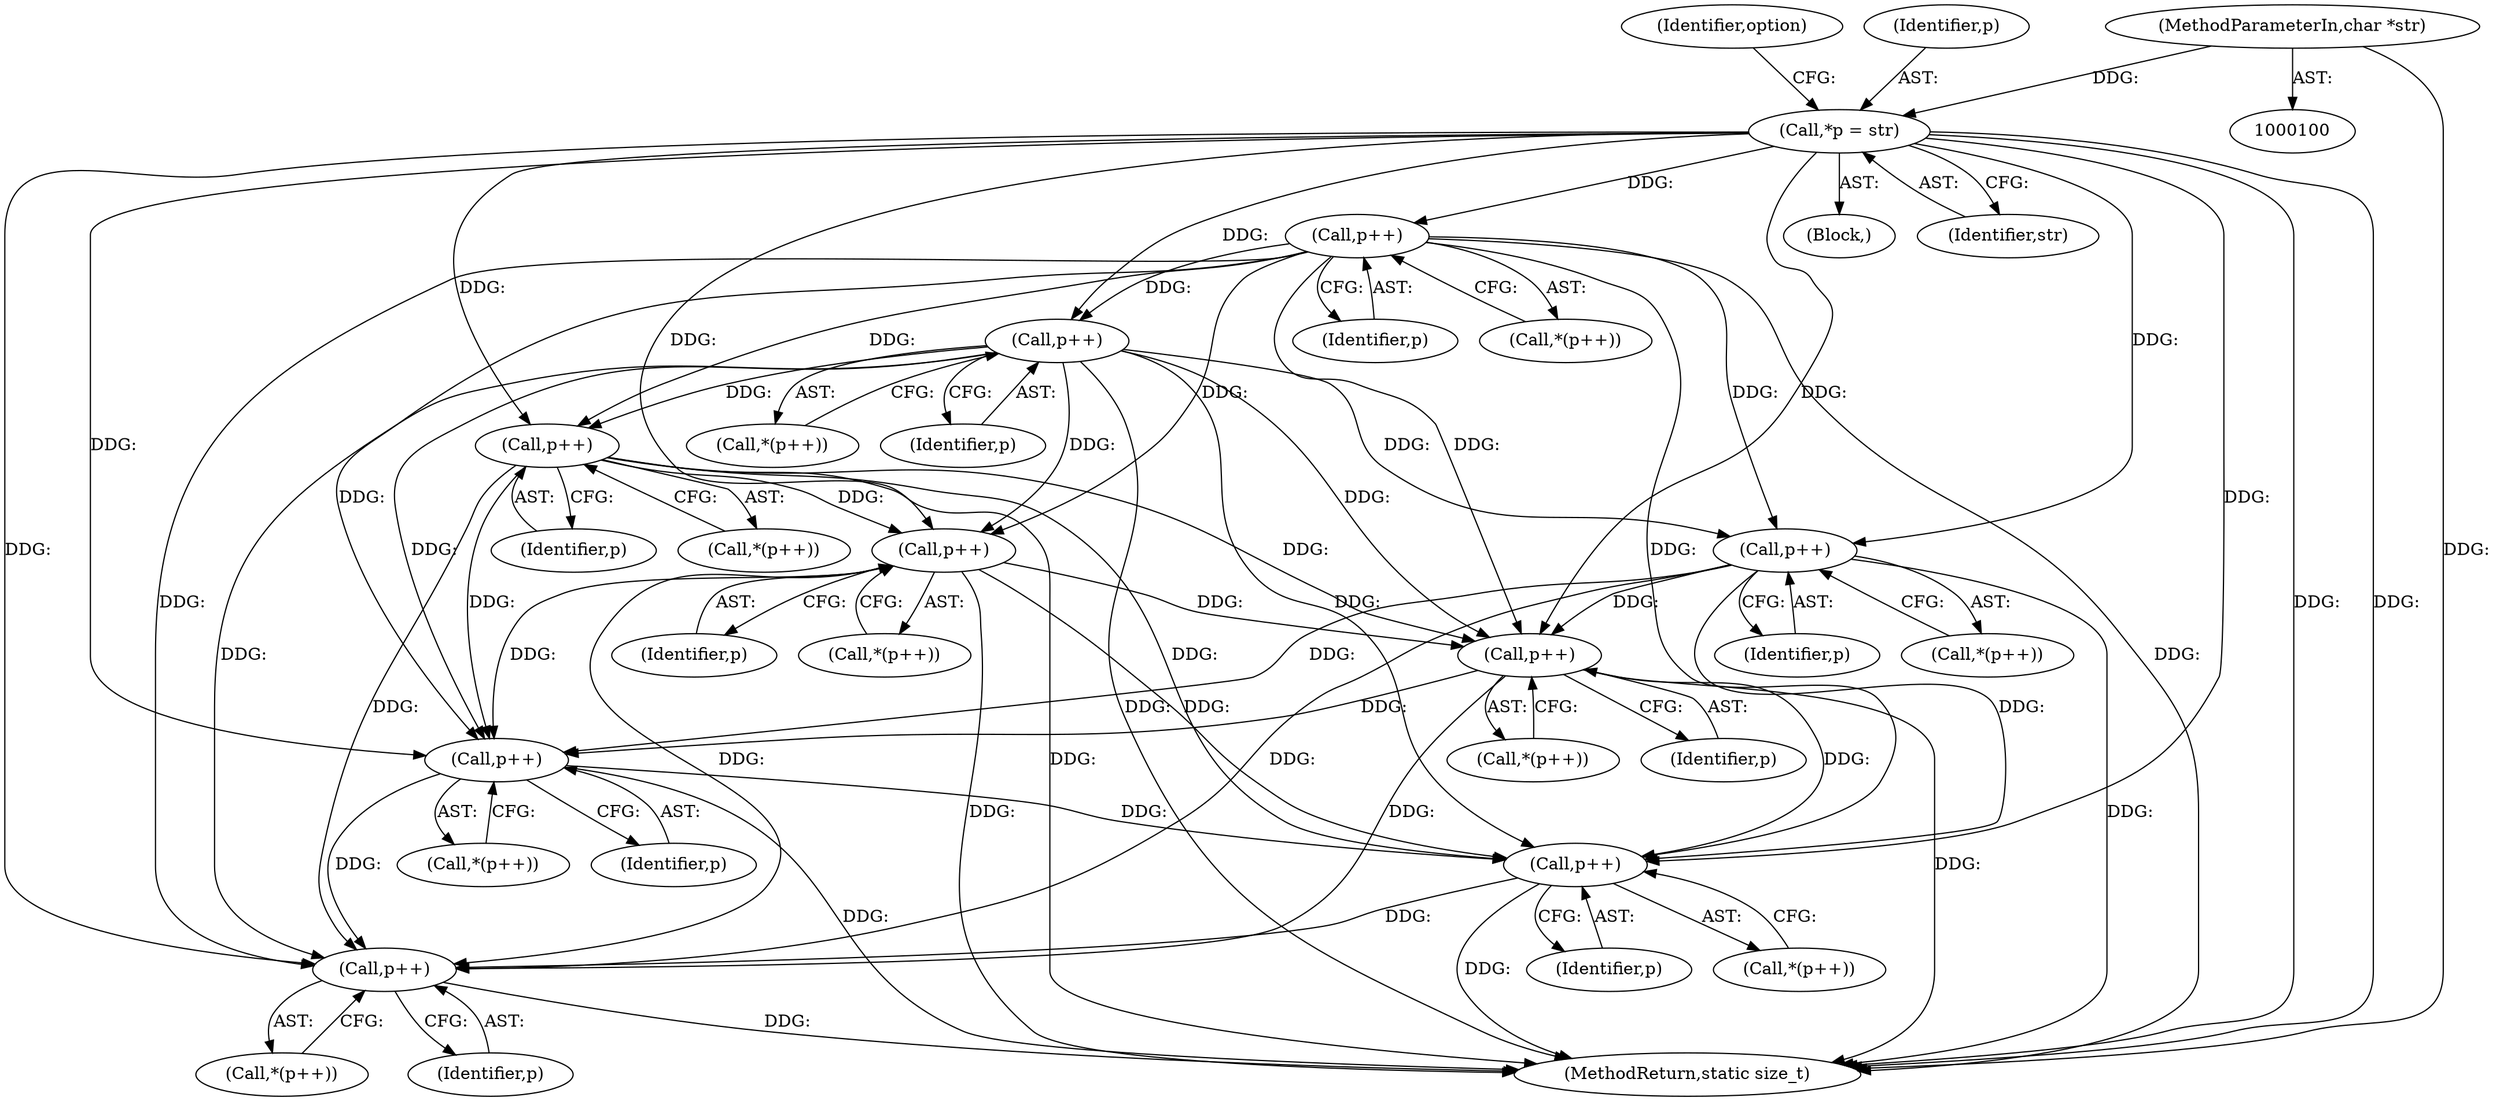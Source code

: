 digraph "0_php-src_5b597a2e5b28e2d5a52fc1be13f425f08f47cb62?w=1_2@pointer" {
"1000115" [label="(Call,*p = str)"];
"1000101" [label="(MethodParameterIn,char *str)"];
"1000135" [label="(Call,p++)"];
"1000156" [label="(Call,p++)"];
"1000181" [label="(Call,p++)"];
"1000246" [label="(Call,p++)"];
"1000267" [label="(Call,p++)"];
"1000360" [label="(Call,p++)"];
"1000374" [label="(Call,p++)"];
"1000204" [label="(Call,p++)"];
"1000225" [label="(Call,p++)"];
"1000122" [label="(Identifier,option)"];
"1000373" [label="(Call,*(p++))"];
"1000116" [label="(Identifier,p)"];
"1000245" [label="(Call,*(p++))"];
"1000388" [label="(MethodReturn,static size_t)"];
"1000180" [label="(Call,*(p++))"];
"1000101" [label="(MethodParameterIn,char *str)"];
"1000375" [label="(Identifier,p)"];
"1000266" [label="(Call,*(p++))"];
"1000205" [label="(Identifier,p)"];
"1000361" [label="(Identifier,p)"];
"1000225" [label="(Call,p++)"];
"1000224" [label="(Call,*(p++))"];
"1000203" [label="(Call,*(p++))"];
"1000226" [label="(Identifier,p)"];
"1000181" [label="(Call,p++)"];
"1000136" [label="(Identifier,p)"];
"1000374" [label="(Call,p++)"];
"1000267" [label="(Call,p++)"];
"1000246" [label="(Call,p++)"];
"1000115" [label="(Call,*p = str)"];
"1000360" [label="(Call,p++)"];
"1000155" [label="(Call,*(p++))"];
"1000105" [label="(Block,)"];
"1000204" [label="(Call,p++)"];
"1000359" [label="(Call,*(p++))"];
"1000135" [label="(Call,p++)"];
"1000134" [label="(Call,*(p++))"];
"1000157" [label="(Identifier,p)"];
"1000156" [label="(Call,p++)"];
"1000247" [label="(Identifier,p)"];
"1000117" [label="(Identifier,str)"];
"1000182" [label="(Identifier,p)"];
"1000268" [label="(Identifier,p)"];
"1000115" -> "1000105"  [label="AST: "];
"1000115" -> "1000117"  [label="CFG: "];
"1000116" -> "1000115"  [label="AST: "];
"1000117" -> "1000115"  [label="AST: "];
"1000122" -> "1000115"  [label="CFG: "];
"1000115" -> "1000388"  [label="DDG: "];
"1000115" -> "1000388"  [label="DDG: "];
"1000101" -> "1000115"  [label="DDG: "];
"1000115" -> "1000135"  [label="DDG: "];
"1000115" -> "1000156"  [label="DDG: "];
"1000115" -> "1000181"  [label="DDG: "];
"1000115" -> "1000204"  [label="DDG: "];
"1000115" -> "1000225"  [label="DDG: "];
"1000115" -> "1000246"  [label="DDG: "];
"1000115" -> "1000267"  [label="DDG: "];
"1000115" -> "1000360"  [label="DDG: "];
"1000115" -> "1000374"  [label="DDG: "];
"1000101" -> "1000100"  [label="AST: "];
"1000101" -> "1000388"  [label="DDG: "];
"1000135" -> "1000134"  [label="AST: "];
"1000135" -> "1000136"  [label="CFG: "];
"1000136" -> "1000135"  [label="AST: "];
"1000134" -> "1000135"  [label="CFG: "];
"1000135" -> "1000388"  [label="DDG: "];
"1000135" -> "1000156"  [label="DDG: "];
"1000135" -> "1000181"  [label="DDG: "];
"1000135" -> "1000204"  [label="DDG: "];
"1000135" -> "1000225"  [label="DDG: "];
"1000135" -> "1000246"  [label="DDG: "];
"1000135" -> "1000267"  [label="DDG: "];
"1000135" -> "1000360"  [label="DDG: "];
"1000135" -> "1000374"  [label="DDG: "];
"1000156" -> "1000155"  [label="AST: "];
"1000156" -> "1000157"  [label="CFG: "];
"1000157" -> "1000156"  [label="AST: "];
"1000155" -> "1000156"  [label="CFG: "];
"1000156" -> "1000388"  [label="DDG: "];
"1000156" -> "1000181"  [label="DDG: "];
"1000156" -> "1000204"  [label="DDG: "];
"1000156" -> "1000225"  [label="DDG: "];
"1000156" -> "1000246"  [label="DDG: "];
"1000156" -> "1000267"  [label="DDG: "];
"1000156" -> "1000360"  [label="DDG: "];
"1000156" -> "1000374"  [label="DDG: "];
"1000181" -> "1000180"  [label="AST: "];
"1000181" -> "1000182"  [label="CFG: "];
"1000182" -> "1000181"  [label="AST: "];
"1000180" -> "1000181"  [label="CFG: "];
"1000181" -> "1000388"  [label="DDG: "];
"1000181" -> "1000246"  [label="DDG: "];
"1000181" -> "1000267"  [label="DDG: "];
"1000181" -> "1000360"  [label="DDG: "];
"1000181" -> "1000374"  [label="DDG: "];
"1000246" -> "1000245"  [label="AST: "];
"1000246" -> "1000247"  [label="CFG: "];
"1000247" -> "1000246"  [label="AST: "];
"1000245" -> "1000246"  [label="CFG: "];
"1000246" -> "1000388"  [label="DDG: "];
"1000225" -> "1000246"  [label="DDG: "];
"1000204" -> "1000246"  [label="DDG: "];
"1000246" -> "1000267"  [label="DDG: "];
"1000246" -> "1000360"  [label="DDG: "];
"1000246" -> "1000374"  [label="DDG: "];
"1000267" -> "1000266"  [label="AST: "];
"1000267" -> "1000268"  [label="CFG: "];
"1000268" -> "1000267"  [label="AST: "];
"1000266" -> "1000267"  [label="CFG: "];
"1000267" -> "1000388"  [label="DDG: "];
"1000225" -> "1000267"  [label="DDG: "];
"1000204" -> "1000267"  [label="DDG: "];
"1000267" -> "1000360"  [label="DDG: "];
"1000267" -> "1000374"  [label="DDG: "];
"1000360" -> "1000359"  [label="AST: "];
"1000360" -> "1000361"  [label="CFG: "];
"1000361" -> "1000360"  [label="AST: "];
"1000359" -> "1000360"  [label="CFG: "];
"1000360" -> "1000388"  [label="DDG: "];
"1000225" -> "1000360"  [label="DDG: "];
"1000204" -> "1000360"  [label="DDG: "];
"1000360" -> "1000374"  [label="DDG: "];
"1000374" -> "1000373"  [label="AST: "];
"1000374" -> "1000375"  [label="CFG: "];
"1000375" -> "1000374"  [label="AST: "];
"1000373" -> "1000374"  [label="CFG: "];
"1000374" -> "1000388"  [label="DDG: "];
"1000225" -> "1000374"  [label="DDG: "];
"1000204" -> "1000374"  [label="DDG: "];
"1000204" -> "1000203"  [label="AST: "];
"1000204" -> "1000205"  [label="CFG: "];
"1000205" -> "1000204"  [label="AST: "];
"1000203" -> "1000204"  [label="CFG: "];
"1000204" -> "1000388"  [label="DDG: "];
"1000204" -> "1000225"  [label="DDG: "];
"1000225" -> "1000224"  [label="AST: "];
"1000225" -> "1000226"  [label="CFG: "];
"1000226" -> "1000225"  [label="AST: "];
"1000224" -> "1000225"  [label="CFG: "];
"1000225" -> "1000388"  [label="DDG: "];
}
